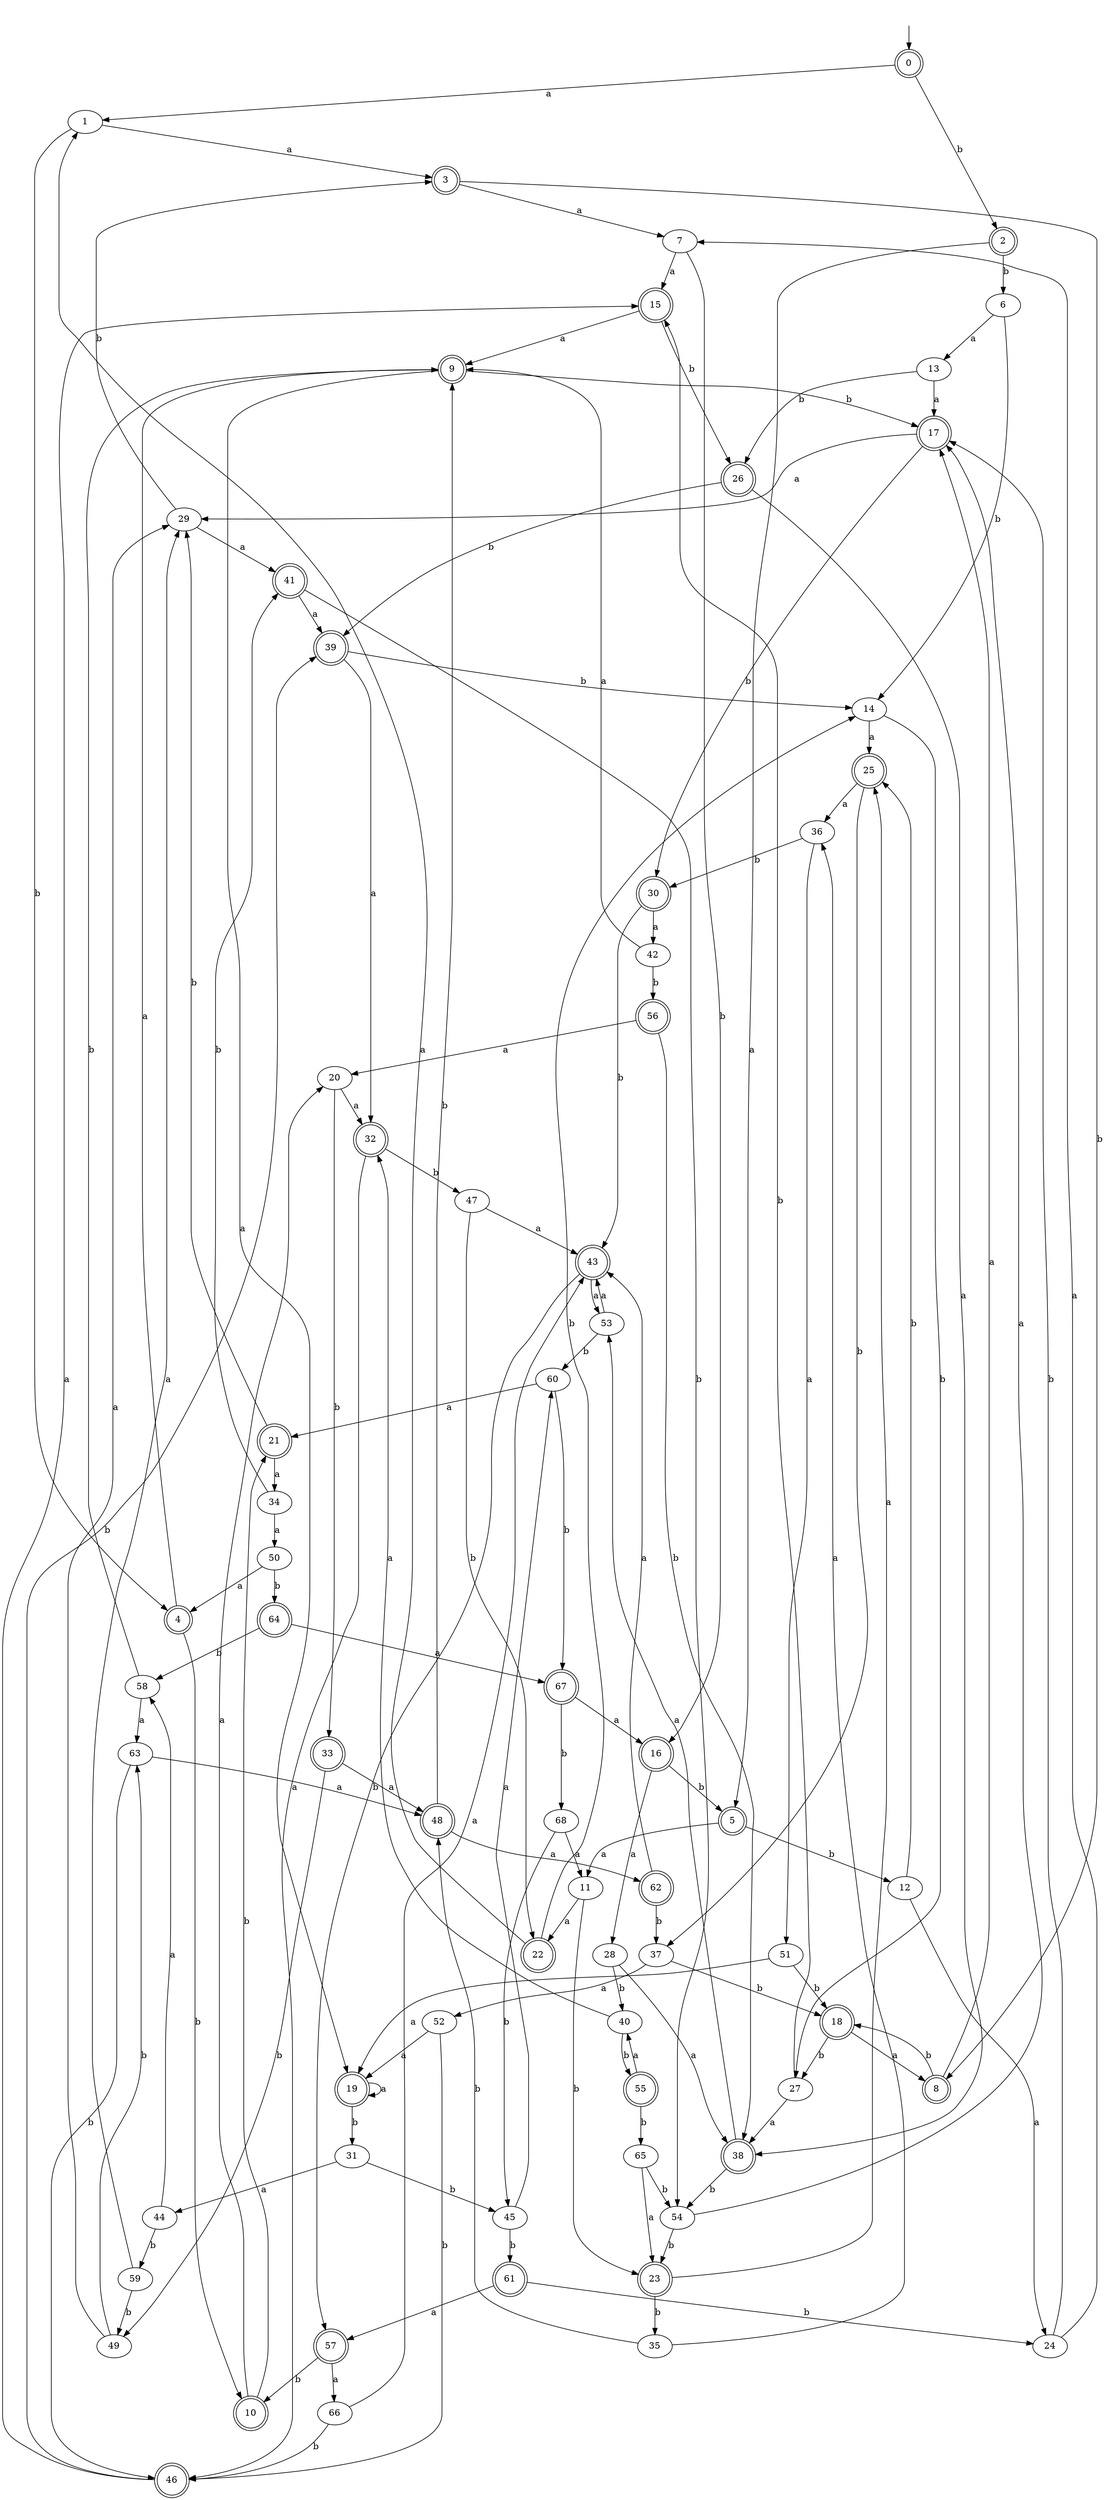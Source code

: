 digraph RandomDFA {
  __start0 [label="", shape=none];
  __start0 -> 0 [label=""];
  0 [shape=circle] [shape=doublecircle]
  0 -> 1 [label="a"]
  0 -> 2 [label="b"]
  1
  1 -> 3 [label="a"]
  1 -> 4 [label="b"]
  2 [shape=doublecircle]
  2 -> 5 [label="a"]
  2 -> 6 [label="b"]
  3 [shape=doublecircle]
  3 -> 7 [label="a"]
  3 -> 8 [label="b"]
  4 [shape=doublecircle]
  4 -> 9 [label="a"]
  4 -> 10 [label="b"]
  5 [shape=doublecircle]
  5 -> 11 [label="a"]
  5 -> 12 [label="b"]
  6
  6 -> 13 [label="a"]
  6 -> 14 [label="b"]
  7
  7 -> 15 [label="a"]
  7 -> 16 [label="b"]
  8 [shape=doublecircle]
  8 -> 17 [label="a"]
  8 -> 18 [label="b"]
  9 [shape=doublecircle]
  9 -> 19 [label="a"]
  9 -> 17 [label="b"]
  10 [shape=doublecircle]
  10 -> 20 [label="a"]
  10 -> 21 [label="b"]
  11
  11 -> 22 [label="a"]
  11 -> 23 [label="b"]
  12
  12 -> 24 [label="a"]
  12 -> 25 [label="b"]
  13
  13 -> 17 [label="a"]
  13 -> 26 [label="b"]
  14
  14 -> 25 [label="a"]
  14 -> 27 [label="b"]
  15 [shape=doublecircle]
  15 -> 9 [label="a"]
  15 -> 26 [label="b"]
  16 [shape=doublecircle]
  16 -> 28 [label="a"]
  16 -> 5 [label="b"]
  17 [shape=doublecircle]
  17 -> 29 [label="a"]
  17 -> 30 [label="b"]
  18 [shape=doublecircle]
  18 -> 8 [label="a"]
  18 -> 27 [label="b"]
  19 [shape=doublecircle]
  19 -> 19 [label="a"]
  19 -> 31 [label="b"]
  20
  20 -> 32 [label="a"]
  20 -> 33 [label="b"]
  21 [shape=doublecircle]
  21 -> 34 [label="a"]
  21 -> 29 [label="b"]
  22 [shape=doublecircle]
  22 -> 1 [label="a"]
  22 -> 14 [label="b"]
  23 [shape=doublecircle]
  23 -> 25 [label="a"]
  23 -> 35 [label="b"]
  24
  24 -> 7 [label="a"]
  24 -> 17 [label="b"]
  25 [shape=doublecircle]
  25 -> 36 [label="a"]
  25 -> 37 [label="b"]
  26 [shape=doublecircle]
  26 -> 38 [label="a"]
  26 -> 39 [label="b"]
  27
  27 -> 38 [label="a"]
  27 -> 15 [label="b"]
  28
  28 -> 38 [label="a"]
  28 -> 40 [label="b"]
  29
  29 -> 41 [label="a"]
  29 -> 3 [label="b"]
  30 [shape=doublecircle]
  30 -> 42 [label="a"]
  30 -> 43 [label="b"]
  31
  31 -> 44 [label="a"]
  31 -> 45 [label="b"]
  32 [shape=doublecircle]
  32 -> 46 [label="a"]
  32 -> 47 [label="b"]
  33 [shape=doublecircle]
  33 -> 48 [label="a"]
  33 -> 49 [label="b"]
  34
  34 -> 50 [label="a"]
  34 -> 41 [label="b"]
  35
  35 -> 36 [label="a"]
  35 -> 48 [label="b"]
  36
  36 -> 51 [label="a"]
  36 -> 30 [label="b"]
  37
  37 -> 52 [label="a"]
  37 -> 18 [label="b"]
  38 [shape=doublecircle]
  38 -> 53 [label="a"]
  38 -> 54 [label="b"]
  39 [shape=doublecircle]
  39 -> 32 [label="a"]
  39 -> 14 [label="b"]
  40
  40 -> 32 [label="a"]
  40 -> 55 [label="b"]
  41 [shape=doublecircle]
  41 -> 39 [label="a"]
  41 -> 54 [label="b"]
  42
  42 -> 9 [label="a"]
  42 -> 56 [label="b"]
  43 [shape=doublecircle]
  43 -> 53 [label="a"]
  43 -> 57 [label="b"]
  44
  44 -> 58 [label="a"]
  44 -> 59 [label="b"]
  45
  45 -> 60 [label="a"]
  45 -> 61 [label="b"]
  46 [shape=doublecircle]
  46 -> 15 [label="a"]
  46 -> 39 [label="b"]
  47
  47 -> 43 [label="a"]
  47 -> 22 [label="b"]
  48 [shape=doublecircle]
  48 -> 62 [label="a"]
  48 -> 9 [label="b"]
  49
  49 -> 29 [label="a"]
  49 -> 63 [label="b"]
  50
  50 -> 4 [label="a"]
  50 -> 64 [label="b"]
  51
  51 -> 19 [label="a"]
  51 -> 18 [label="b"]
  52
  52 -> 19 [label="a"]
  52 -> 46 [label="b"]
  53
  53 -> 43 [label="a"]
  53 -> 60 [label="b"]
  54
  54 -> 17 [label="a"]
  54 -> 23 [label="b"]
  55 [shape=doublecircle]
  55 -> 40 [label="a"]
  55 -> 65 [label="b"]
  56 [shape=doublecircle]
  56 -> 20 [label="a"]
  56 -> 38 [label="b"]
  57 [shape=doublecircle]
  57 -> 66 [label="a"]
  57 -> 10 [label="b"]
  58
  58 -> 63 [label="a"]
  58 -> 9 [label="b"]
  59
  59 -> 29 [label="a"]
  59 -> 49 [label="b"]
  60
  60 -> 21 [label="a"]
  60 -> 67 [label="b"]
  61 [shape=doublecircle]
  61 -> 57 [label="a"]
  61 -> 24 [label="b"]
  62 [shape=doublecircle]
  62 -> 43 [label="a"]
  62 -> 37 [label="b"]
  63
  63 -> 48 [label="a"]
  63 -> 46 [label="b"]
  64 [shape=doublecircle]
  64 -> 67 [label="a"]
  64 -> 58 [label="b"]
  65
  65 -> 23 [label="a"]
  65 -> 54 [label="b"]
  66
  66 -> 43 [label="a"]
  66 -> 46 [label="b"]
  67 [shape=doublecircle]
  67 -> 16 [label="a"]
  67 -> 68 [label="b"]
  68
  68 -> 11 [label="a"]
  68 -> 45 [label="b"]
}
